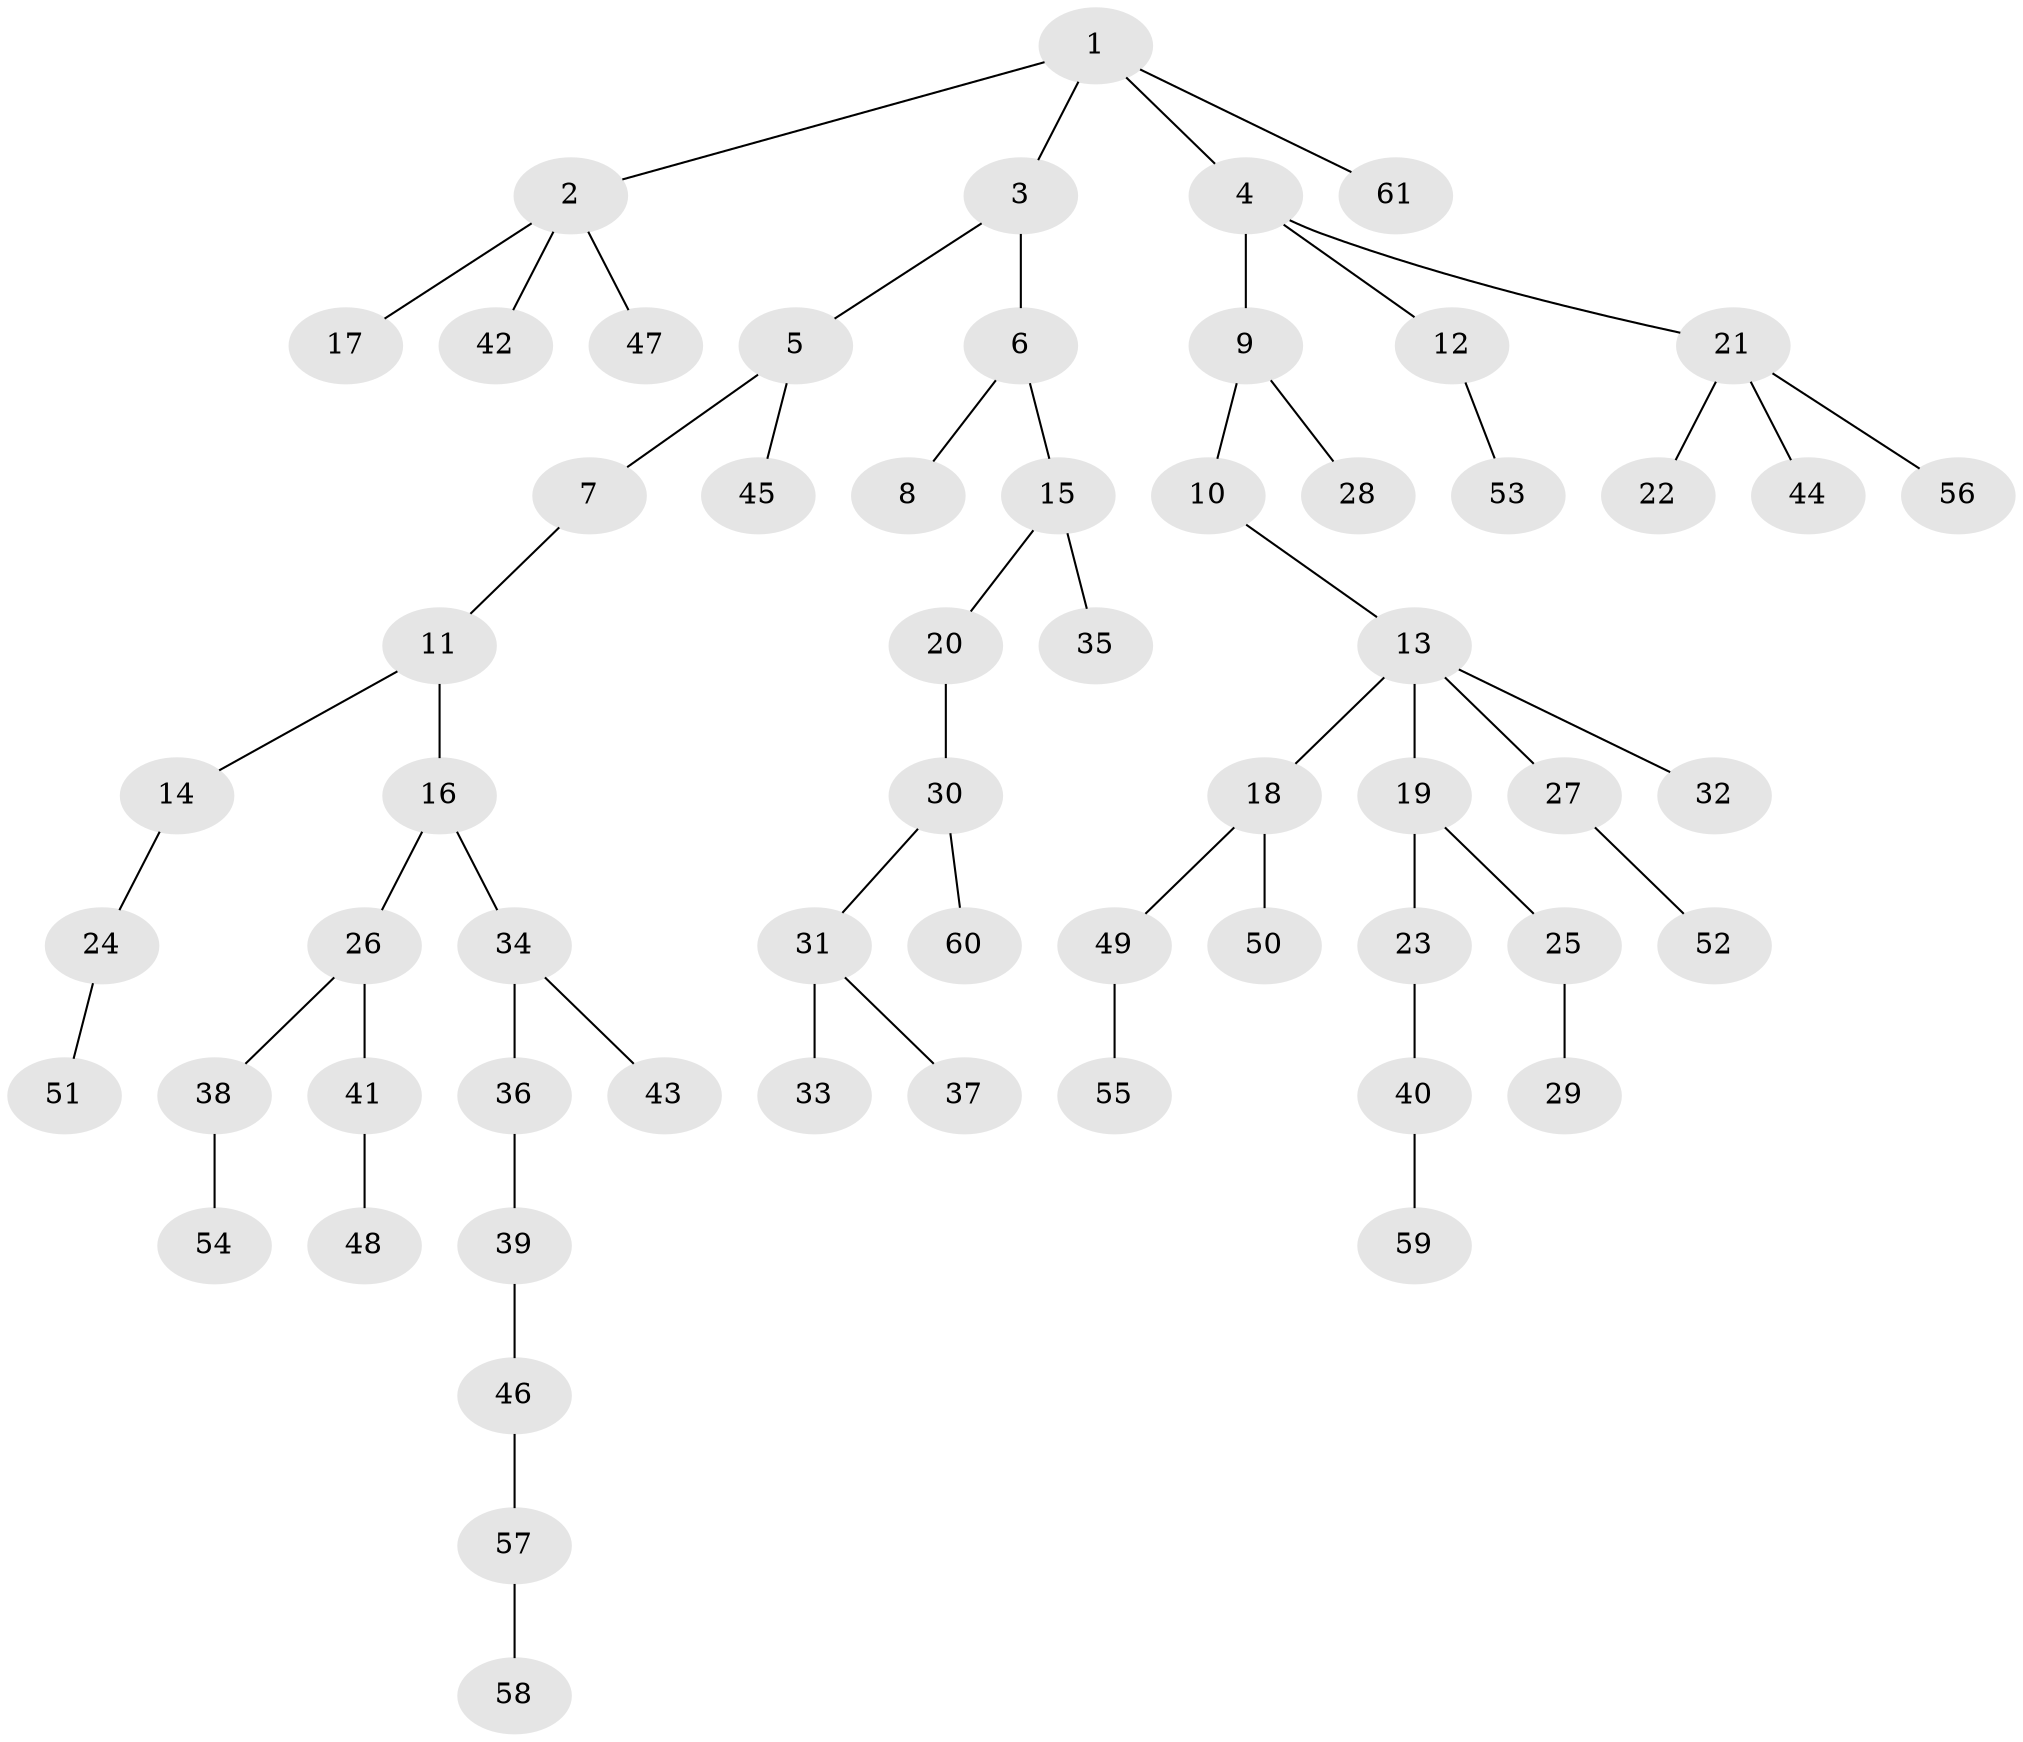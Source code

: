 // Generated by graph-tools (version 1.1) at 2025/50/03/09/25 03:50:23]
// undirected, 61 vertices, 60 edges
graph export_dot {
graph [start="1"]
  node [color=gray90,style=filled];
  1;
  2;
  3;
  4;
  5;
  6;
  7;
  8;
  9;
  10;
  11;
  12;
  13;
  14;
  15;
  16;
  17;
  18;
  19;
  20;
  21;
  22;
  23;
  24;
  25;
  26;
  27;
  28;
  29;
  30;
  31;
  32;
  33;
  34;
  35;
  36;
  37;
  38;
  39;
  40;
  41;
  42;
  43;
  44;
  45;
  46;
  47;
  48;
  49;
  50;
  51;
  52;
  53;
  54;
  55;
  56;
  57;
  58;
  59;
  60;
  61;
  1 -- 2;
  1 -- 3;
  1 -- 4;
  1 -- 61;
  2 -- 17;
  2 -- 42;
  2 -- 47;
  3 -- 5;
  3 -- 6;
  4 -- 9;
  4 -- 12;
  4 -- 21;
  5 -- 7;
  5 -- 45;
  6 -- 8;
  6 -- 15;
  7 -- 11;
  9 -- 10;
  9 -- 28;
  10 -- 13;
  11 -- 14;
  11 -- 16;
  12 -- 53;
  13 -- 18;
  13 -- 19;
  13 -- 27;
  13 -- 32;
  14 -- 24;
  15 -- 20;
  15 -- 35;
  16 -- 26;
  16 -- 34;
  18 -- 49;
  18 -- 50;
  19 -- 23;
  19 -- 25;
  20 -- 30;
  21 -- 22;
  21 -- 44;
  21 -- 56;
  23 -- 40;
  24 -- 51;
  25 -- 29;
  26 -- 38;
  26 -- 41;
  27 -- 52;
  30 -- 31;
  30 -- 60;
  31 -- 33;
  31 -- 37;
  34 -- 36;
  34 -- 43;
  36 -- 39;
  38 -- 54;
  39 -- 46;
  40 -- 59;
  41 -- 48;
  46 -- 57;
  49 -- 55;
  57 -- 58;
}

